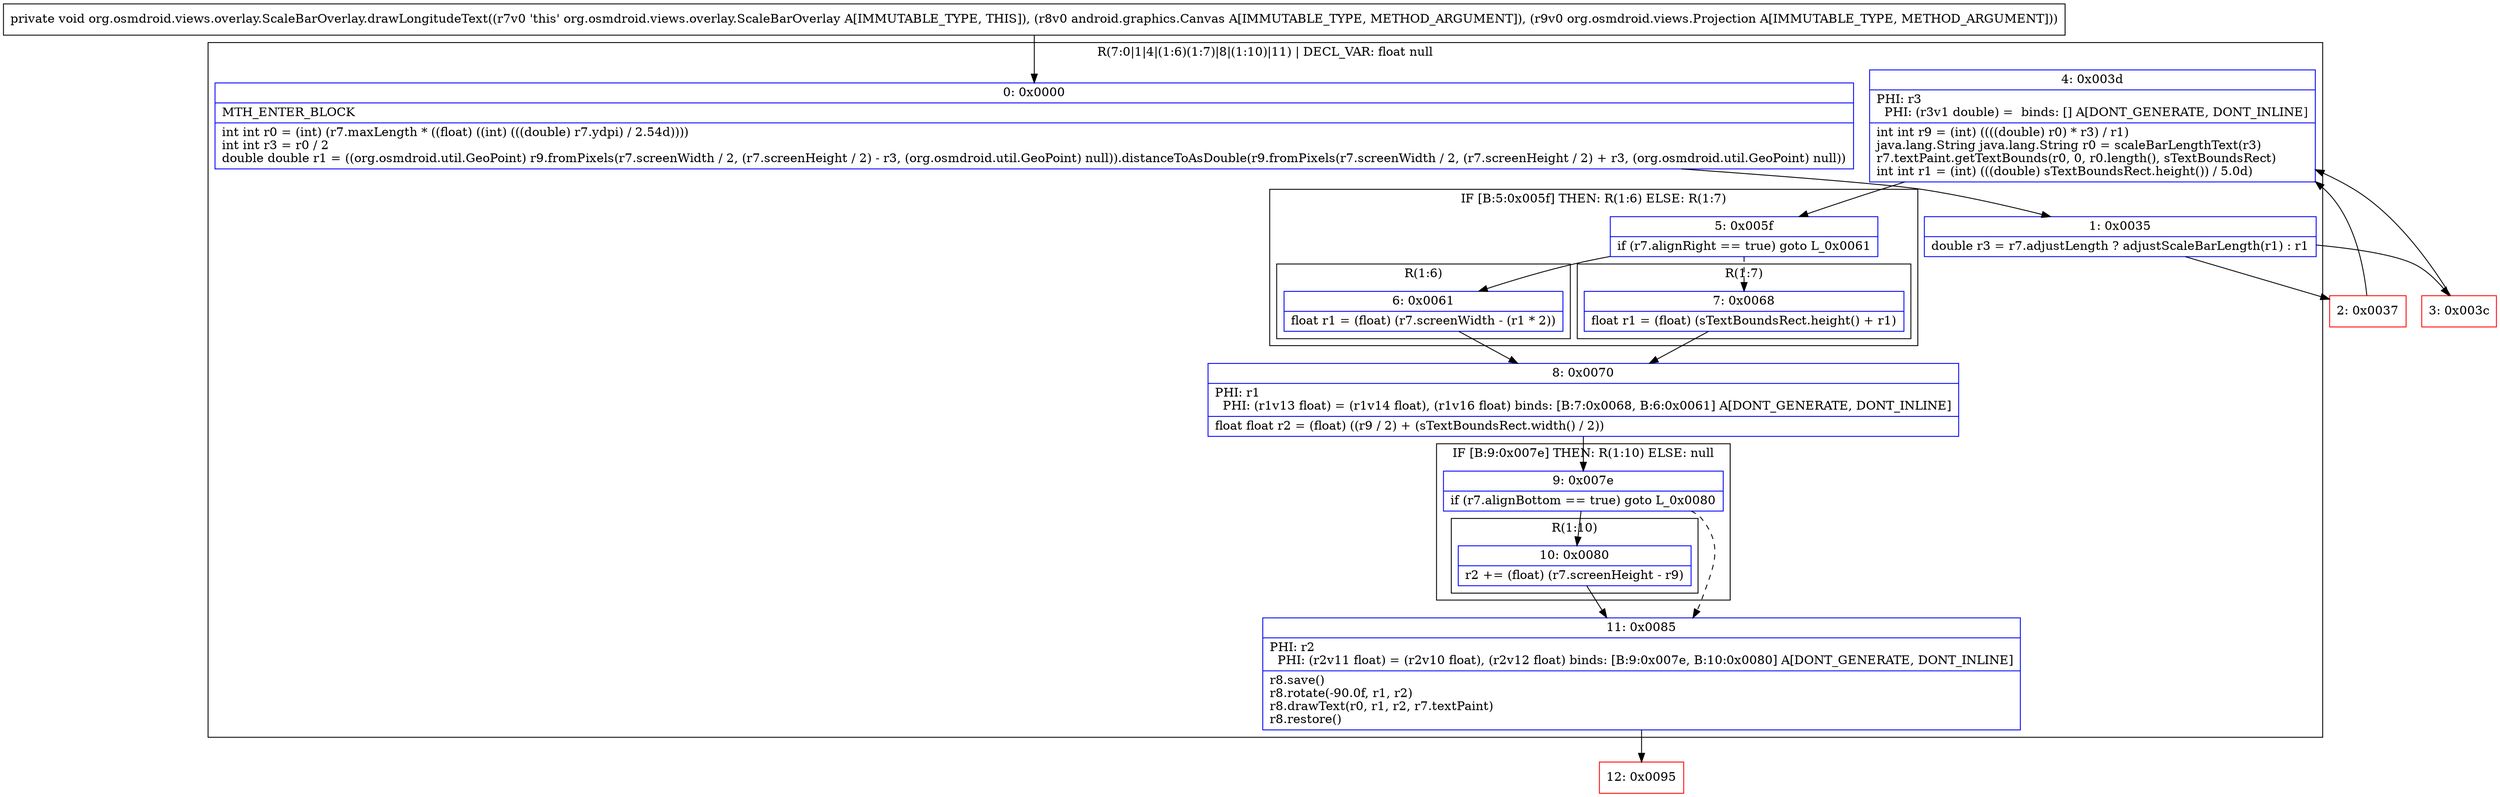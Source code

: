 digraph "CFG fororg.osmdroid.views.overlay.ScaleBarOverlay.drawLongitudeText(Landroid\/graphics\/Canvas;Lorg\/osmdroid\/views\/Projection;)V" {
subgraph cluster_Region_1170479681 {
label = "R(7:0|1|4|(1:6)(1:7)|8|(1:10)|11) | DECL_VAR: float null\l";
node [shape=record,color=blue];
Node_0 [shape=record,label="{0\:\ 0x0000|MTH_ENTER_BLOCK\l|int int r0 = (int) (r7.maxLength * ((float) ((int) (((double) r7.ydpi) \/ 2.54d))))\lint int r3 = r0 \/ 2\ldouble double r1 = ((org.osmdroid.util.GeoPoint) r9.fromPixels(r7.screenWidth \/ 2, (r7.screenHeight \/ 2) \- r3, (org.osmdroid.util.GeoPoint) null)).distanceToAsDouble(r9.fromPixels(r7.screenWidth \/ 2, (r7.screenHeight \/ 2) + r3, (org.osmdroid.util.GeoPoint) null))\l}"];
Node_1 [shape=record,label="{1\:\ 0x0035|double r3 = r7.adjustLength ? adjustScaleBarLength(r1) : r1\l}"];
Node_4 [shape=record,label="{4\:\ 0x003d|PHI: r3 \l  PHI: (r3v1 double) =  binds: [] A[DONT_GENERATE, DONT_INLINE]\l|int int r9 = (int) ((((double) r0) * r3) \/ r1)\ljava.lang.String java.lang.String r0 = scaleBarLengthText(r3)\lr7.textPaint.getTextBounds(r0, 0, r0.length(), sTextBoundsRect)\lint int r1 = (int) (((double) sTextBoundsRect.height()) \/ 5.0d)\l}"];
subgraph cluster_IfRegion_1927091584 {
label = "IF [B:5:0x005f] THEN: R(1:6) ELSE: R(1:7)";
node [shape=record,color=blue];
Node_5 [shape=record,label="{5\:\ 0x005f|if (r7.alignRight == true) goto L_0x0061\l}"];
subgraph cluster_Region_958087350 {
label = "R(1:6)";
node [shape=record,color=blue];
Node_6 [shape=record,label="{6\:\ 0x0061|float r1 = (float) (r7.screenWidth \- (r1 * 2))\l}"];
}
subgraph cluster_Region_106395360 {
label = "R(1:7)";
node [shape=record,color=blue];
Node_7 [shape=record,label="{7\:\ 0x0068|float r1 = (float) (sTextBoundsRect.height() + r1)\l}"];
}
}
Node_8 [shape=record,label="{8\:\ 0x0070|PHI: r1 \l  PHI: (r1v13 float) = (r1v14 float), (r1v16 float) binds: [B:7:0x0068, B:6:0x0061] A[DONT_GENERATE, DONT_INLINE]\l|float float r2 = (float) ((r9 \/ 2) + (sTextBoundsRect.width() \/ 2))\l}"];
subgraph cluster_IfRegion_550643707 {
label = "IF [B:9:0x007e] THEN: R(1:10) ELSE: null";
node [shape=record,color=blue];
Node_9 [shape=record,label="{9\:\ 0x007e|if (r7.alignBottom == true) goto L_0x0080\l}"];
subgraph cluster_Region_1554617107 {
label = "R(1:10)";
node [shape=record,color=blue];
Node_10 [shape=record,label="{10\:\ 0x0080|r2 += (float) (r7.screenHeight \- r9)\l}"];
}
}
Node_11 [shape=record,label="{11\:\ 0x0085|PHI: r2 \l  PHI: (r2v11 float) = (r2v10 float), (r2v12 float) binds: [B:9:0x007e, B:10:0x0080] A[DONT_GENERATE, DONT_INLINE]\l|r8.save()\lr8.rotate(\-90.0f, r1, r2)\lr8.drawText(r0, r1, r2, r7.textPaint)\lr8.restore()\l}"];
}
Node_2 [shape=record,color=red,label="{2\:\ 0x0037}"];
Node_3 [shape=record,color=red,label="{3\:\ 0x003c}"];
Node_12 [shape=record,color=red,label="{12\:\ 0x0095}"];
MethodNode[shape=record,label="{private void org.osmdroid.views.overlay.ScaleBarOverlay.drawLongitudeText((r7v0 'this' org.osmdroid.views.overlay.ScaleBarOverlay A[IMMUTABLE_TYPE, THIS]), (r8v0 android.graphics.Canvas A[IMMUTABLE_TYPE, METHOD_ARGUMENT]), (r9v0 org.osmdroid.views.Projection A[IMMUTABLE_TYPE, METHOD_ARGUMENT])) }"];
MethodNode -> Node_0;
Node_0 -> Node_1;
Node_1 -> Node_2;
Node_1 -> Node_3;
Node_4 -> Node_5;
Node_5 -> Node_6;
Node_5 -> Node_7[style=dashed];
Node_6 -> Node_8;
Node_7 -> Node_8;
Node_8 -> Node_9;
Node_9 -> Node_10;
Node_9 -> Node_11[style=dashed];
Node_10 -> Node_11;
Node_11 -> Node_12;
Node_2 -> Node_4;
Node_3 -> Node_4;
}

